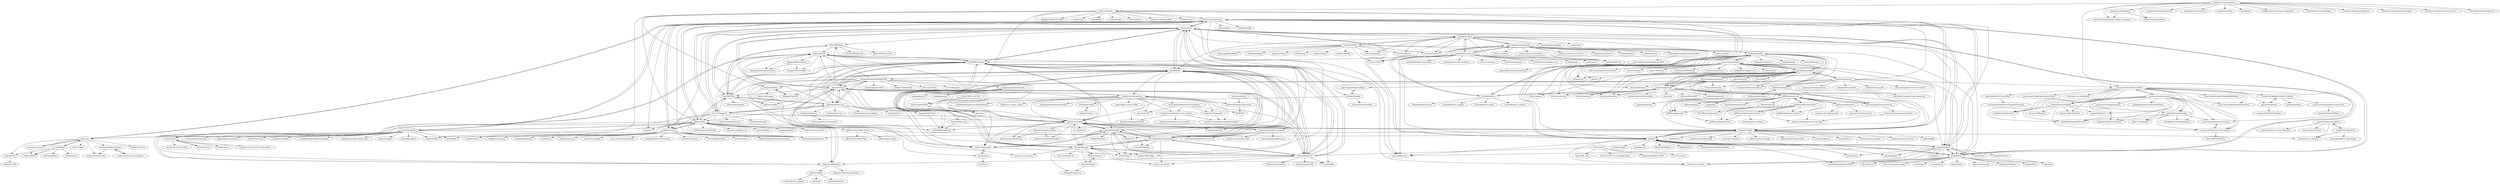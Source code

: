 digraph G {
"anchorcms/anchor-cms" -> "picocms/Pico"
"anchorcms/anchor-cms" -> "codin/roar"
"anchorcms/anchor-cms" -> "gilbitron/Pico"
"anchorcms/anchor-cms" -> "bolt/bolt"
"anchorcms/anchor-cms" -> "pagekit/pagekit"
"anchorcms/anchor-cms" -> "kolber/stacey"
"anchorcms/anchor-cms" -> "getgrav/grav"
"anchorcms/anchor-cms" -> "bastianallgeier/kirbycms" ["e"=1]
"anchorcms/anchor-cms" -> "yui/pure" ["e"=1]
"anchorcms/anchor-cms" -> "pyrocms/pyrocms" ["e"=1]
"anchorcms/anchor-cms" -> "aheinze/cockpit"
"anchorcms/anchor-cms" -> "Circa75/dropplets"
"anchorcms/anchor-cms" -> "idiot/unslider" ["e"=1]
"anchorcms/anchor-cms" -> "circa75/dropplets"
"anchorcms/anchor-cms" -> "esotalk/esoTalk" ["e"=1]
"bolt/bolt" -> "pagekit/pagekit"
"bolt/bolt" -> "Sylius/Sylius" ["e"=1]
"bolt/bolt" -> "getgrav/grav"
"bolt/bolt" -> "silexphp/Silex" ["e"=1]
"bolt/bolt" -> "anchorcms/anchor-cms"
"bolt/bolt" -> "octobercms/october" ["e"=1]
"bolt/bolt" -> "picocms/Pico"
"bolt/bolt" -> "javiereguiluz/EasyAdminBundle" ["e"=1]
"bolt/bolt" -> "aheinze/cockpit"
"bolt/bolt" -> "pyrocms/pyrocms" ["e"=1]
"bolt/bolt" -> "domnikl/DesignPatternsPHP" ["e"=1]
"bolt/bolt" -> "php-pm/php-pm" ["e"=1]
"bolt/bolt" -> "sculpin/sculpin" ["e"=1]
"bolt/bolt" -> "reactphp/react" ["e"=1]
"bolt/bolt" -> "Respect/Validation" ["e"=1]
"getgrav/grav" -> "octobercms/october" ["e"=1]
"getgrav/grav" -> "pagekit/pagekit"
"getgrav/grav" -> "picocms/Pico"
"getgrav/grav" -> "bolt/bolt"
"getgrav/grav" -> "domnikl/DesignPatternsPHP" ["e"=1]
"getgrav/grav" -> "ziadoz/awesome-php" ["e"=1]
"getgrav/grav" -> "flarum/flarum" ["e"=1]
"getgrav/grav" -> "deployphp/deployer" ["e"=1]
"getgrav/grav" -> "anchorcms/anchor-cms"
"getgrav/grav" -> "slimphp/Slim" ["e"=1]
"getgrav/grav" -> "uikit/uikit" ["e"=1]
"getgrav/grav" -> "the-control-group/voyager" ["e"=1]
"getgrav/grav" -> "roots/sage" ["e"=1]
"getgrav/grav" -> "laravel/lumen" ["e"=1]
"getgrav/grav" -> "jgthms/bulma" ["e"=1]
"GetPublii/Publii" -> "netlify/netlify-cms" ["e"=1]
"GetPublii/Publii" -> "tinacms/tinacms" ["e"=1]
"GetPublii/Publii" -> "getgrav/grav"
"GetPublii/Publii" -> "gridsome/gridsome" ["e"=1]
"GetPublii/Publii" -> "agentejo/cockpit"
"GetPublii/Publii" -> "bludit/bludit"
"GetPublii/Publii" -> "directus/directus" ["e"=1]
"GetPublii/Publii" -> "area17/twill" ["e"=1]
"GetPublii/Publii" -> "andybrewer/mvp" ["e"=1]
"GetPublii/Publii" -> "artf/grapesjs" ["e"=1]
"GetPublii/Publii" -> "picocms/Pico"
"GetPublii/Publii" -> "mikecao/umami" ["e"=1]
"GetPublii/Publii" -> "coollabsio/coolify" ["e"=1]
"GetPublii/Publii" -> "julianoappelklein/hokus" ["e"=1]
"GetPublii/Publii" -> "usefathom/fathom" ["e"=1]
"marcantondahmen/automad" -> "typemill/typemill"
"marcantondahmen/automad" -> "flextype/flextype"
"marcantondahmen/automad" -> "robiso/wondercms"
"marcantondahmen/automad" -> "bludit/bludit"
"marcantondahmen/automad" -> "mecha-cms/mecha"
"marcantondahmen/automad" -> "ahadb/flat-file-cms"
"marcantondahmen/automad" -> "danpros/htmly"
"marcantondahmen/automad" -> "datenstrom/yellow"
"marcantondahmen/automad" -> "xenocrat/chyrp-lite"
"marcantondahmen/automad" -> "Zavy86/WikiDocs"
"typemill/typemill" -> "marcantondahmen/automad"
"typemill/typemill" -> "flextype/flextype"
"typemill/typemill" -> "robiso/wondercms"
"typemill/typemill" -> "Zavy86/WikiDocs"
"typemill/typemill" -> "bludit/bludit"
"typemill/typemill" -> "xenocrat/chyrp-lite"
"typemill/typemill" -> "m1k1o/blog" ["e"=1]
"typemill/typemill" -> "idno/known"
"typemill/typemill" -> "Dullage/flatnotes" ["e"=1]
"typemill/typemill" -> "datenstrom/yellow"
"webhook/webhook" -> "webhook/webhook-cms"
"webhook/webhook" -> "asm-products/buckets"
"webhook/webhook" -> "aheinze/cockpit"
"ahadb/flat-file-cms" -> "datenstrom/yellow"
"ahadb/flat-file-cms" -> "dignajar/bludit"
"ahadb/flat-file-cms" -> "danpros/htmly"
"ahadb/flat-file-cms" -> "PhileCMS/Phile"
"ahadb/flat-file-cms" -> "marcantondahmen/automad"
"ahadb/flat-file-cms" -> "datenstrom/yellow-extensions"
"ahadb/flat-file-cms" -> "flextype/flextype"
"ahadb/flat-file-cms" -> "BaunCMS/Baun"
"ahadb/flat-file-cms" -> "bludit/bludit"
"ahadb/flat-file-cms" -> "robiso/wondercms"
"ahadb/flat-file-cms" -> "samthomson/flot"
"ahadb/flat-file-cms" -> "Awilum/monstra-cms"
"ahadb/flat-file-cms" -> "picocms/Pico"
"ahadb/flat-file-cms" -> "xenocrat/chyrp-lite"
"ahadb/flat-file-cms" -> "getherbie/herbie"
"JedWatson/sydjs-site" -> "bladey/sydjs-app"
"JedWatson/sydjs-site" -> "JedWatson/keystone-demo"
"JedWatson/sydjs-site" -> "keystonejs/keystone-demo"
"JedWatson/sydjs-site" -> "JedWatson/keystone" ["e"=1]
"JedWatson/sydjs-site" -> "keystonejs/generator-keystone"
"JedWatson/sydjs-site" -> "JohnnyEstilles/keystone-social-login"
"JedWatson/sydjs-site" -> "JedWatson/keystone-utils"
"JedWatson/sydjs-site" -> "BorisBozic/sydjs-assets"
"JedWatson/sydjs-site" -> "JedWatson/generator-keystone"
"JedWatson/sydjs-site" -> "JedWatson/keystone-forum"
"JedWatson/sydjs-site" -> "keystonejs/keystone-5"
"JedWatson/sydjs-site" -> "topley/nodeshop" ["e"=1]
"JedWatson/sydjs-site" -> "sydjs/sydjs"
"JedWatson/sydjs-site" -> "keystonejs/keystone-utils"
"pagekit/pagekit" -> "getgrav/grav"
"pagekit/pagekit" -> "bolt/bolt"
"pagekit/pagekit" -> "octobercms/october" ["e"=1]
"pagekit/pagekit" -> "uikit/uikit" ["e"=1]
"pagekit/pagekit" -> "anchorcms/anchor-cms"
"pagekit/pagekit" -> "aheinze/cockpit"
"pagekit/pagekit" -> "phanan/koel" ["e"=1]
"pagekit/pagekit" -> "Sylius/Sylius" ["e"=1]
"pagekit/pagekit" -> "picocms/Pico"
"pagekit/pagekit" -> "pyrocms/pyrocms" ["e"=1]
"pagekit/pagekit" -> "flarum/flarum" ["e"=1]
"pagekit/pagekit" -> "humhub/humhub" ["e"=1]
"pagekit/pagekit" -> "Selz/plyr" ["e"=1]
"pagekit/pagekit" -> "php-pm/php-pm" ["e"=1]
"pagekit/pagekit" -> "domnikl/DesignPatternsPHP" ["e"=1]
"madoublet/respond" -> "pencilblue/pencilblue"
"madoublet/respond" -> "jonniespratley/angular-cms"
"madoublet/respond" -> "CosmoCMS/Cosmo"
"madoublet/respond" -> "madoublet/triangulate"
"madoublet/respond" -> "impresspages/ImpressPages"
"madoublet/respond" -> "ryancramerdesign/ProcessWire"
"madoublet/respond" -> "EastpointSoftware/traider.io" ["e"=1]
"madoublet/respond" -> "madoublet/respond6"
"madoublet/respond" -> "sitecake/sitecake"
"madoublet/respond" -> "aheinze/cockpit"
"madoublet/respond" -> "anchorcms/anchor-cms"
"madoublet/respond" -> "alexpods/angular2-universal-starter" ["e"=1]
"madoublet/respond" -> "pagekit/pagekit"
"madoublet/respond" -> "smiffy6969/razorCMS"
"madoublet/respond" -> "webhook/webhook"
"BaunCMS/Baun" -> "PhileCMS/Phile"
"BaunCMS/Baun" -> "ParvulaCMS/parvula"
"BaunCMS/Baun" -> "BaunCMS/Framework"
"BaunCMS/Baun" -> "dignajar/bludit"
"bludit/bludit" -> "robiso/wondercms"
"bludit/bludit" -> "flextype/flextype"
"bludit/bludit" -> "marcantondahmen/automad"
"bludit/bludit" -> "danpros/htmly"
"bludit/bludit" -> "typemill/typemill"
"bludit/bludit" -> "picocms/Pico"
"bludit/bludit" -> "ahadb/flat-file-cms"
"bludit/bludit" -> "xenocrat/chyrp-lite"
"bludit/bludit" -> "datenstrom/yellow"
"bludit/bludit" -> "sruupl/batflat"
"bludit/bludit" -> "dignajar/nibbleblog"
"bludit/bludit" -> "textpattern/textpattern"
"bludit/bludit" -> "m1k1o/blog" ["e"=1]
"bludit/bludit" -> "idno/known"
"bludit/bludit" -> "GetSimpleCMS/GetSimpleCMS"
"forkcms/forkcms" -> "bolt/bolt"
"forkcms/forkcms" -> "wolfcms/wolfcms"
"forkcms/forkcms" -> "anchorcms/anchor-cms"
"forkcms/forkcms" -> "gilbitron/Pico"
"forkcms/forkcms" -> "daylightstudio/FUEL-CMS" ["e"=1]
"forkcms/forkcms" -> "pyrocms/pyrocms" ["e"=1]
"forkcms/forkcms" -> "pagekit/pagekit"
"forkcms/forkcms" -> "ionize/ionize" ["e"=1]
"forkcms/forkcms" -> "fabpot/Silex" ["e"=1]
"forkcms/forkcms" -> "simplebits/Pears" ["e"=1]
"forkcms/forkcms" -> "gleez/cms" ["e"=1]
"forkcms/forkcms" -> "croogo/croogo" ["e"=1]
"forkcms/forkcms" -> "resmo/git-ftp" ["e"=1]
"forkcms/forkcms" -> "symfony-cmf/cmf-sandbox" ["e"=1]
"forkcms/forkcms" -> "bergie/create" ["e"=1]
"picocms/Pico" -> "anchorcms/anchor-cms"
"picocms/Pico" -> "getgrav/grav"
"picocms/Pico" -> "PhileCMS/Phile"
"picocms/Pico" -> "bolt/bolt"
"picocms/Pico" -> "bludit/bludit"
"picocms/Pico" -> "danpros/htmly"
"picocms/Pico" -> "pagekit/pagekit"
"picocms/Pico" -> "Circa75/dropplets"
"picocms/Pico" -> "robiso/wondercms"
"picocms/Pico" -> "ahadb/flat-file-cms"
"picocms/Pico" -> "octobercms/october" ["e"=1]
"picocms/Pico" -> "kolber/stacey"
"picocms/Pico" -> "BaunCMS/Baun"
"picocms/Pico" -> "agentejo/cockpit"
"picocms/Pico" -> "marcantondahmen/automad"
"apostrophecms/apostrophe" -> "keystonejs/keystone" ["e"=1]
"apostrophecms/apostrophe" -> "agentejo/cockpit"
"apostrophecms/apostrophe" -> "fiction-com/factor" ["e"=1]
"apostrophecms/apostrophe" -> "Gottwik/Enduro"
"apostrophecms/apostrophe" -> "postlight/awesome-cms"
"apostrophecms/apostrophe" -> "tinacms/tinacms" ["e"=1]
"apostrophecms/apostrophe" -> "sanity-io/sanity" ["e"=1]
"apostrophecms/apostrophe" -> "reactioncommerce/reaction" ["e"=1]
"apostrophecms/apostrophe" -> "apostrophecms/apostrophe-headless"
"apostrophecms/apostrophe" -> "vendure-ecommerce/vendure" ["e"=1]
"apostrophecms/apostrophe" -> "payloadcms/payload" ["e"=1]
"apostrophecms/apostrophe" -> "frontity/frontity" ["e"=1]
"apostrophecms/apostrophe" -> "webiny/webiny-js" ["e"=1]
"apostrophecms/apostrophe" -> "jcoppieters/cody"
"apostrophecms/apostrophe" -> "netlify/netlify-cms" ["e"=1]
"agentejo/cockpit" -> "directus/directus" ["e"=1]
"agentejo/cockpit" -> "area17/twill" ["e"=1]
"agentejo/cockpit" -> "gridsome/gridsome" ["e"=1]
"agentejo/cockpit" -> "postlight/awesome-cms"
"agentejo/cockpit" -> "sanity-io/sanity" ["e"=1]
"agentejo/cockpit" -> "tinacms/tinacms" ["e"=1]
"agentejo/cockpit" -> "netlify/netlify-cms" ["e"=1]
"agentejo/cockpit" -> "apostrophecms/apostrophe"
"agentejo/cockpit" -> "Cockpit-HQ/Cockpit"
"agentejo/cockpit" -> "wp-graphql/wp-graphql" ["e"=1]
"agentejo/cockpit" -> "getgrav/grav"
"agentejo/cockpit" -> "pagekit/pagekit"
"agentejo/cockpit" -> "strapi/strapi" ["e"=1]
"agentejo/cockpit" -> "GetPublii/Publii"
"agentejo/cockpit" -> "picocms/Pico"
"xenocrat/chyrp-lite" -> "m1k1o/blog" ["e"=1]
"xenocrat/chyrp-lite" -> "chyrp/chyrp"
"xenocrat/chyrp-lite" -> "typemill/typemill"
"pencilblue/pencilblue" -> "punkave/apostrophe"
"pencilblue/pencilblue" -> "jcoppieters/cody"
"pencilblue/pencilblue" -> "madoublet/respond"
"pencilblue/pencilblue" -> "keystonejs/keystone" ["e"=1]
"pencilblue/pencilblue" -> "asm-products/buckets"
"pencilblue/pencilblue" -> "cliftonc/calipso" ["e"=1]
"pencilblue/pencilblue" -> "totaljs/framework" ["e"=1]
"pencilblue/pencilblue" -> "orionjs/orion" ["e"=1]
"pencilblue/pencilblue" -> "jedireza/drywall" ["e"=1]
"pencilblue/pencilblue" -> "wejs/we"
"pencilblue/pencilblue" -> "JedWatson/keystone" ["e"=1]
"pencilblue/pencilblue" -> "keystonejs/keystone-demo"
"pencilblue/pencilblue" -> "inventures/hatchjs"
"pencilblue/pencilblue" -> "Unitech/PM2" ["e"=1]
"pencilblue/pencilblue" -> "EastpointSoftware/traider.io" ["e"=1]
"Awilum/monstra-cms" -> "Awilum/morfy-cms"
"Awilum/monstra-cms" -> "PhileCMS/Phile"
"Awilum/monstra-cms" -> "Awilum/monstra-cms-plugins"
"Awilum/monstra-cms" -> "danpros/htmly"
"Awilum/monstra-cms" -> "GetSimpleCMS/GetSimpleCMS"
"Awilum/monstra-cms" -> "ahadb/flat-file-cms"
"Awilum/monstra-cms" -> "markseu/yellowcms"
"Awilum/monstra-cms" -> "dignajar/bludit"
"Awilum/monstra-cms" -> "gilbitron/Pico"
"Awilum/monstra-cms" -> "Awilum/gelato"
"Awilum/monstra-cms" -> "shameerc/TextPress"
"Awilum/monstra-cms" -> "Circa75/dropplets"
"natew/obtvse2" -> "natew/obtvse"
"aheinze/cockpit" -> "pagekit/pagekit"
"aheinze/cockpit" -> "bolt/bolt"
"aheinze/cockpit" -> "aheinze/Lime"
"aheinze/cockpit" -> "anchorcms/anchor-cms"
"aheinze/cockpit" -> "gilbitron/Pico"
"aheinze/cockpit" -> "brandonwamboldt/utilphp" ["e"=1]
"aheinze/cockpit" -> "bastianallgeier/kirbycms" ["e"=1]
"aheinze/cockpit" -> "aroc/side-comments" ["e"=1]
"aheinze/cockpit" -> "hillelcoren/invoice-ninja" ["e"=1]
"aheinze/cockpit" -> "gilbitron/Ideal-Image-Slider" ["e"=1]
"aheinze/cockpit" -> "naetech/nightrain" ["e"=1]
"aheinze/cockpit" -> "bcosca/fatfree" ["e"=1]
"aheinze/cockpit" -> "tholman/intense-images" ["e"=1]
"aheinze/cockpit" -> "madebymany/sir-trevor-js" ["e"=1]
"aheinze/cockpit" -> "mikecao/flight" ["e"=1]
"Gottwik/Enduro" -> "Gottwik/enduro_admin"
"Gottwik/Enduro" -> "punkave/apostrophe"
"Gottwik/Enduro" -> "Gottwik/enduro_website"
"Gottwik/Enduro" -> "apostrophecms/apostrophe"
"Gottwik/Enduro" -> "jcoppieters/cody"
"Gottwik/Enduro" -> "Putaitu/hashbrown-cms"
"Gottwik/Enduro" -> "Gottwik/enduro_samples"
"CouchCMS/CouchCMS" -> "InstantUpdate/CMS"
"processwire/processwire" -> "ryancramerdesign/ProcessWire"
"processwire/processwire" -> "dadish/ProcessGraphQL"
"processwire/processwire" -> "adrianbj/TracyDebugger"
"processwire/processwire" -> "processwire/processwire-issues"
"processwire/processwire" -> "processwire/processwire-requests"
"processwire/processwire" -> "rolandtoth/AdminOnSteroids"
"processwire/processwire" -> "ryancramerdesign/AdminThemeUikit"
"processwire/processwire" -> "wanze/SeoMaestro"
"processwire/processwire" -> "LostKobrakai/Migrations"
"processwire/processwire" -> "baumrock/RockFinder3"
"processwire/processwire" -> "processwire-recipes/Recipes"
"processwire/processwire" -> "teppokoivula/VersionControl"
"processwire/processwire" -> "flydev-fr/Duplicator"
"processwire/processwire" -> "philippdaun/processwire-dashboard"
"processwire/processwire" -> "adrianbj/ProcessAdminActions"
"postlight/awesome-cms" -> "agentejo/cockpit"
"postlight/awesome-cms" -> "postlight/headless-wp-starter" ["e"=1]
"postlight/awesome-cms" -> "apostrophecms/apostrophe"
"postlight/awesome-cms" -> "miziomon/awesome-wordpress" ["e"=1]
"postlight/awesome-cms" -> "ponzu-cms/ponzu" ["e"=1]
"postlight/awesome-cms" -> "area17/twill" ["e"=1]
"postlight/awesome-cms" -> "tawian/text-spinners" ["e"=1]
"postlight/awesome-cms" -> "n370/awesome-headless-cms"
"postlight/awesome-cms" -> "birkir/prime" ["e"=1]
"postlight/awesome-cms" -> "getgrav/grav"
"postlight/awesome-cms" -> "netlify/netlify-cms" ["e"=1]
"postlight/awesome-cms" -> "ahadb/flat-file-cms"
"postlight/awesome-cms" -> "craftcms/cms" ["e"=1]
"postlight/awesome-cms" -> "bolt/bolt"
"postlight/awesome-cms" -> "pyrocms/pyrocms" ["e"=1]
"CosmoCMS/Cosmo" -> "smiffy6969/razorCMS"
"datenstrom/yellow" -> "datenstrom/yellow-extensions"
"datenstrom/yellow" -> "datenstrom/yellow-plugins"
"datenstrom/yellow" -> "ahadb/flat-file-cms"
"datenstrom/yellow" -> "datenstrom/yellow-themes"
"datenstrom/yellow" -> "danpros/htmly"
"datenstrom/yellow" -> "robiso/wondercms"
"datenstrom/yellow" -> "flextype/flextype"
"datenstrom/yellow" -> "xenocrat/chyrp-lite"
"datenstrom/yellow" -> "smiffy6969/razorCMS"
"datenstrom/yellow" -> "GiovanniSalmeri/yellow-comments"
"datenstrom/yellow" -> "dignajar/bludit"
"datenstrom/yellow" -> "typemill/typemill"
"datenstrom/yellow" -> "sphido/cms"
"datenstrom/yellow" -> "getherbie/herbie"
"datenstrom/yellow" -> "datenstrom/yellow-developers"
"dignajar/bludit" -> "dignajar/bludit-themes"
"dignajar/bludit" -> "dignajar/bludit-plugins"
"dignajar/bludit" -> "dignajar/nibbleblog"
"dignajar/bludit" -> "dignajar/bludit-documentation"
"dignajar/bludit" -> "ahadb/flat-file-cms"
"flextype/flextype" -> "marcantondahmen/automad"
"flextype/flextype" -> "robiso/wondercms"
"flextype/flextype" -> "bludit/bludit"
"flextype/flextype" -> "typemill/typemill"
"flextype/flextype" -> "flextype/plugins"
"flextype/flextype" -> "sruupl/batflat"
"flextype/flextype" -> "datenstrom/yellow"
"flextype/flextype" -> "flextype/flextype.org"
"flextype/flextype" -> "ahadb/flat-file-cms"
"flextype/flextype" -> "monstra-cms/monstra"
"flextype/flextype" -> "flextype/themes"
"flextype/flextype" -> "Cockpit-HQ/Cockpit"
"flextype/flextype" -> "mecha-cms/mecha"
"flextype/flextype" -> "unite-cms/unite-cms"
"flextype/flextype" -> "danpros/htmly"
"robiso/wondercms" -> "flextype/flextype"
"robiso/wondercms" -> "bludit/bludit"
"robiso/wondercms" -> "marcantondahmen/automad"
"robiso/wondercms" -> "datenstrom/yellow"
"robiso/wondercms" -> "typemill/typemill"
"robiso/wondercms" -> "danpros/htmly"
"robiso/wondercms" -> "mecha-cms/mecha"
"robiso/wondercms" -> "sruupl/batflat"
"robiso/wondercms" -> "Typesetter/Typesetter"
"robiso/wondercms" -> "picocms/Pico"
"robiso/wondercms" -> "ahadb/flat-file-cms"
"robiso/wondercms" -> "dignajar/bludit"
"robiso/wondercms" -> "choregus/puppyCMS"
"robiso/wondercms" -> "dignajar/nibbleblog"
"robiso/wondercms" -> "textpattern/textpattern"
"sitecake/sitecake" -> "impresspages/ImpressPages"
"sitecake/sitecake" -> "sitecake/sitecake-editor"
"sitecake/sitecake" -> "InstantUpdate/CMS"
"gilbitron/Pico" -> "circa75/dropplets"
"gilbitron/Pico" -> "kolber/stacey"
"gilbitron/Pico" -> "anchorcms/anchor-cms"
"gilbitron/Pico" -> "bastianallgeier/kirbycms" ["e"=1]
"gilbitron/Pico" -> "PhileCMS/Phile"
"gilbitron/Pico" -> "Idered/editr" ["e"=1]
"gilbitron/Pico" -> "gilbitron/Pico-Editor-Plugin"
"gilbitron/Pico" -> "codin/roar"
"gilbitron/Pico" -> "panique/php-login" ["e"=1]
"gilbitron/Pico" -> "aheinze/cockpit"
"gilbitron/Pico" -> "wardrobecms/wardrobe" ["e"=1]
"gilbitron/Pico" -> "GumbyFramework/Gumby" ["e"=1]
"gilbitron/Pico" -> "yui/pure" ["e"=1]
"gilbitron/Pico" -> "benschwarz/gallery-css" ["e"=1]
"gilbitron/Pico" -> "rstacruz/flatdoc" ["e"=1]
"wolfcms/wolfcms" -> "philippe/FrogCMS"
"wolfcms/wolfcms" -> "silentworks/tagger"
"wolfcms/wolfcms" -> "chyrp/chyrp"
"bladey/sydjs-app" -> "BorisBozic/sydjs-assets"
"keystonejs/keystone-demo" -> "keystonejs/generator-keystone"
"keystonejs/keystone-demo" -> "JedWatson/sydjs-site"
"keystonejs/keystone-demo" -> "bucketsio/buckets"
"keystonejs/keystone-demo" -> "keystonejs/keystone" ["e"=1]
"keystonejs/keystone-demo" -> "pencilblue/pencilblue"
"keystonejs/keystone-demo" -> "punkave/apostrophe"
"keystonejs/keystone-demo" -> "xtremespb/taracotjs"
"danpros/htmly" -> "ahadb/flat-file-cms"
"danpros/htmly" -> "datenstrom/yellow"
"danpros/htmly" -> "bludit/bludit"
"danpros/htmly" -> "dignajar/bludit"
"danpros/htmly" -> "robiso/wondercms"
"danpros/htmly" -> "picocms/Pico"
"danpros/htmly" -> "dignajar/nibbleblog"
"danpros/htmly" -> "typemill/typemill"
"danpros/htmly" -> "marcantondahmen/automad"
"danpros/htmly" -> "Awilum/monstra-cms"
"danpros/htmly" -> "xenocrat/chyrp-lite"
"danpros/htmly" -> "shameerc/TextPress"
"danpros/htmly" -> "PhileCMS/Phile"
"danpros/htmly" -> "textpattern/textpattern"
"danpros/htmly" -> "BaunCMS/Baun"
"philwareham/txp-h5bp-theme" -> "Bloke/MLP"
"textpattern/textpattern" -> "drmonkeyninja/awesome-textpattern"
"textpattern/textpattern" -> "philwareham/txp-h5bp-theme"
"textpattern/textpattern" -> "textpattern/textpattern-default-theme"
"textpattern/textpattern" -> "textpattern/textpacks"
"textpattern/textpattern" -> "textpattern/textpattern-com-website"
"textpattern/textpattern" -> "textpattern/textpattern-plugin-template"
"textpattern/textpattern" -> "Bloke/zem_contact_reborn"
"textpattern/textpattern" -> "textile/php-textile"
"textpattern/textpattern" -> "xenocrat/chyrp-lite"
"textpattern/textpattern" -> "textpattern/textpattern.github.io"
"textpattern/textpattern" -> "gerhard/glz_custom_fields"
"textpattern/textpattern" -> "gocom/rah_flat"
"textpattern/textpattern" -> "danpros/htmly"
"textpattern/textpattern" -> "textpattern/txpmag-website"
"textpattern/textpattern" -> "datenstrom/yellow"
"chyrp/chyrp" -> "vito/chyrp"
"chyrp/chyrp" -> "xenocrat/chyrp-lite"
"keystonejs/keystone-5" -> "JedWatson/sydjs-site"
"keystonejs/keystone-5" -> "preconstruct/preconstruct" ["e"=1]
"keystonejs/keystone-5" -> "strapi/strapi-sdk-javascript" ["e"=1]
"e107inc/e107" -> "e107inc/vstore"
"e107inc/e107" -> "lonalore/fb_chat"
"e107inc/e107" -> "e107inc/e107-v2.x-Language-Packs"
"e107inc/e107" -> "bigtreecms/BigTree-CMS"
"e107inc/e107" -> "robiso/wondercms"
"Circa75/dropplets" -> "anchorcms/anchor-cms"
"Circa75/dropplets" -> "picocms/Pico"
"Circa75/dropplets" -> "PhileCMS/Phile"
"Circa75/dropplets" -> "wardrobecms/wardrobe" ["e"=1]
"Circa75/dropplets" -> "Leeflets/leeflets"
"Circa75/dropplets" -> "gilbitron/Pico"
"Circa75/dropplets" -> "aheinze/cockpit"
"Circa75/dropplets" -> "Awilum/monstra-cms"
"Circa75/dropplets" -> "kolber/stacey"
"Circa75/dropplets" -> "danpros/htmly"
"Circa75/dropplets" -> "datenstrom/yellow"
"Circa75/dropplets" -> "ahadb/flat-file-cms"
"Circa75/dropplets" -> "ludovicchabant/PieCrust" ["e"=1]
"Circa75/dropplets" -> "dignajar/nibbleblog"
"Circa75/dropplets" -> "plainmade/unmark" ["e"=1]
"borgar/textile-js" -> "textile/php-textile"
"adrianbj/TracyDebugger" -> "adrianbj/ProcessAdminActions"
"adrianbj/TracyDebugger" -> "rolandtoth/AdminOnSteroids"
"adrianbj/TracyDebugger" -> "processwire/processwire-issues"
"adrianbj/TracyDebugger" -> "teppokoivula/VersionControl"
"adrianbj/TracyDebugger" -> "flydev-fr/Duplicator"
"adrianbj/TracyDebugger" -> "processwire/processwire-requests"
"GetSimpleCMS/GetSimpleCMS" -> "dignajar/bludit"
"GetSimpleCMS/GetSimpleCMS" -> "oyejorge/gpEasy-CMS"
"GetSimpleCMS/GetSimpleCMS" -> "smiffy6969/razorCMS"
"GetSimpleCMS/GetSimpleCMS" -> "PhileCMS/Phile"
"GetSimpleCMS/GetSimpleCMS" -> "Awilum/monstra-cms"
"GetSimpleCMS/GetSimpleCMS" -> "Geeklog-Core/geeklog"
"GetSimpleCMS/GetSimpleCMS" -> "datenstrom/yellow"
"GetSimpleCMS/GetSimpleCMS" -> "wolfcms/wolfcms"
"GetSimpleCMS/GetSimpleCMS" -> "danpros/htmly"
"GetSimpleCMS/GetSimpleCMS" -> "johnstray/gs-blog"
"GetSimpleCMS/GetSimpleCMS" -> "philippe/FrogCMS"
"GetSimpleCMS/GetSimpleCMS" -> "gleez/cms" ["e"=1]
"GetSimpleCMS/GetSimpleCMS" -> "monstra-cms/monstra"
"GetSimpleCMS/GetSimpleCMS" -> "popphp/popphp-framework"
"GetSimpleCMS/GetSimpleCMS" -> "evacchi/flatpress"
"PhileCMS/Phile" -> "BaunCMS/Baun"
"PhileCMS/Phile" -> "gilbitron/Pico"
"PhileCMS/Phile" -> "samthomson/flot"
"PhileCMS/Phile" -> "picocms/Pico"
"PhileCMS/Phile" -> "ahadb/flat-file-cms"
"PhileCMS/Phile" -> "Awilum/monstra-cms"
"PhileCMS/Phile" -> "smiffy6969/razorCMS"
"PhileCMS/Phile" -> "infostreams/snippets"
"PhileCMS/Phile" -> "dignajar/bludit"
"kolber/stacey" -> "gilbitron/Pico"
"kolber/stacey" -> "bastianallgeier/kirbycms" ["e"=1]
"kolber/stacey" -> "kolber/stacey-site"
"kolber/stacey" -> "yconst/Assemblage"
"kolber/stacey" -> "marcoarment/secondcrack" ["e"=1]
"kolber/stacey" -> "anchorcms/anchor-cms"
"kolber/stacey" -> "jonikorpi/Golden-Grid-System" ["e"=1]
"kolber/stacey" -> "jonikorpi/Frameless" ["e"=1]
"kolber/stacey" -> "bastianallgeier/kirby" ["e"=1]
"kolber/stacey" -> "berta-cms/berta"
"kolber/stacey" -> "bastianallgeier/kirbycms-extensions" ["e"=1]
"kolber/stacey" -> "simplebits/Pears" ["e"=1]
"kolber/stacey" -> "twigkit/semantic.gs" ["e"=1]
"kolber/stacey" -> "malarkey/320andup" ["e"=1]
"kolber/stacey" -> "retlehs/roots" ["e"=1]
"philippe/FrogCMS" -> "wolfcms/wolfcms"
"shameerc/TextPress" -> "smiffy6969/razorCMS"
"natew/obtvse" -> "natew/obtvse2"
"natew/obtvse" -> "hotsh/rstat.us" ["e"=1]
"natew/obtvse" -> "matteoroversi/svbtle-tumblr-theme" ["e"=1]
"natew/obtvse" -> "circa75/dropplets"
"natew/obtvse" -> "gravityonmars/wp-svbtle" ["e"=1]
"circa75/dropplets" -> "gilbitron/Pico"
"circa75/dropplets" -> "Leeflets/leeflets"
"circa75/dropplets" -> "bastianallgeier/kirbycms" ["e"=1]
"circa75/dropplets" -> "anchorcms/anchor-cms"
"circa75/dropplets" -> "joshkennedy/zleek"
"circa75/dropplets" -> "codin/roar"
"circa75/dropplets" -> "LeanMeanFightingMachine/dploy" ["e"=1]
"circa75/dropplets" -> "typeplate/typeplate.github.com" ["e"=1]
"circa75/dropplets" -> "tholman/zenpen" ["e"=1]
"circa75/dropplets" -> "Idered/editr" ["e"=1]
"circa75/dropplets" -> "natew/obtvse"
"circa75/dropplets" -> "mduvall/grande.js" ["e"=1]
"circa75/dropplets" -> "somerandomdude/Frank" ["e"=1]
"circa75/dropplets" -> "kippt/jekyll-incorporated" ["e"=1]
"circa75/dropplets" -> "SachaG/Telescope" ["e"=1]
"asm-products/buckets" -> "punkave/apostrophe"
"asm-products/buckets" -> "pencilblue/pencilblue"
"asm-products/buckets" -> "jcoppieters/cody"
"asm-products/buckets" -> "webhook/webhook"
"asm-products/buckets" -> "mike-zarandona/PrettyEmbed.js" ["e"=1]
"asm-products/buckets" -> "aheinze/cockpit"
"asm-products/buckets" -> "mrmrs/tachyons" ["e"=1]
"asm-products/buckets" -> "space150/boba.js" ["e"=1]
"asm-products/buckets" -> "JedWatson/keystone" ["e"=1]
"asm-products/buckets" -> "chrishumboldt/Webplate" ["e"=1]
"asm-products/buckets" -> "trueinteractions/tint2" ["e"=1]
"asm-products/buckets" -> "jxnblk/fitter-happier-text" ["e"=1]
"asm-products/buckets" -> "orionjs/orion" ["e"=1]
"asm-products/buckets" -> "mrmrs/mnml" ["e"=1]
"jcoppieters/cody" -> "punkave/apostrophe"
"jcoppieters/cody" -> "pencilblue/pencilblue"
"jcoppieters/cody" -> "linksgo2011/nodecms" ["e"=1]
"jcoppieters/cody" -> "inventures/hatchjs"
"jcoppieters/cody" -> "xtremespb/taracotjs"
"jcoppieters/cody" -> "newghost/ourjs" ["e"=1]
"jcoppieters/cody" -> "bucketsio/buckets"
"jcoppieters/cody" -> "asm-products/buckets"
"jcoppieters/cody" -> "cliftonc/calipso" ["e"=1]
"jcoppieters/cody" -> "Gottwik/Enduro"
"jcoppieters/cody" -> "nodize/nodizecms"
"jcoppieters/cody" -> "wejs/we"
"jcoppieters/cody" -> "orionjs/orion" ["e"=1]
"textpattern/textpattern-com-website" -> "textpattern/textpattern-plugin-template"
"textpattern/textpattern-com-website" -> "textpattern/txpmag-website"
"textpattern/textpattern-com-website" -> "textpattern/textpattern-org-website"
"dignajar/nibbleblog" -> "dignajar/bludit"
"dignajar/nibbleblog" -> "dignajar/nibbleblog-markdown"
"dignajar/nibbleblog" -> "danpros/htmly"
"dignajar/nibbleblog" -> "s9y/Serendipity"
"webhook/webhook-cms" -> "webhook/webhook"
"netcarver/textile" -> "philwareham/txp-h5bp-theme"
"ryancramerdesign/ProcessWire" -> "processwire/processwire"
"ryancramerdesign/ProcessWire" -> "dadish/ProcessGraphQL"
"ryancramerdesign/ProcessWire" -> "somatonic/MarkupSimpleNavigation"
"ryancramerdesign/ProcessWire" -> "adrianbj/TracyDebugger"
"ryancramerdesign/ProcessWire" -> "processwire/processwire-issues"
"ryancramerdesign/ProcessWire" -> "apeisa/Thumbnails"
"ryancramerdesign/ProcessWire" -> "processwire/processwire-requests"
"ryancramerdesign/ProcessWire" -> "ryancramerdesign/FieldtypeMapMarker"
"ryancramerdesign/ProcessWire" -> "apeisa/Shop-for-ProcessWire"
"ryancramerdesign/ProcessWire" -> "ryancramerdesign/AdminThemeUikit"
"ryancramerdesign/ProcessWire" -> "ryancramerdesign/SkyscrapersProfile"
"ryancramerdesign/ProcessWire" -> "LostKobrakai/Migrations"
"ryancramerdesign/ProcessWire" -> "rolandtoth/AdminOnSteroids"
"ryancramerdesign/ProcessWire" -> "fixate/pw-mvc-boilerplate"
"ryancramerdesign/ProcessWire" -> "teppokoivula/VersionControl"
"symphonycms/symphony-2" -> "symphonycms/members"
"symphonycms/symphony-2" -> "symphonycms/symphony-next"
"symphonycms/symphony-2" -> "symphonycms/symphony-3"
"symphonycms/symphony-2" -> "creativedutchmen/email_template_manager"
"symphonycms/symphony-2" -> "symphonycms/wg"
"symphonycms/symphony-2" -> "hananils/kit"
"symphonycms/symphony-2" -> "michael-e/members-forms"
"symphonycms/symphony-2" -> "symphonycms/jit_image_manipulation"
"symphonycms/symphony-2" -> "hananils/subsectionmanager"
"symphonycms/symphony-2" -> "brockpetrie/dynamictextgroup"
"symphonycms/symphony-2" -> "nilshoerrmann/subsectionmanager"
"symphonycms/symphony-2" -> "Solutions-Nitriques/anti_brute_force"
"symphonycms/symphony-2" -> "ryancramerdesign/ProcessWire"
"symphonycms/symphony-2" -> "forkcms/forkcms"
"symphonycms/symphony-2" -> "TwistedInteractive/importcsv"
"rwarasaurus/nano" -> "codin/scaffold"
"rwarasaurus/nano" -> "codin/roar"
"drmonkeyninja/awesome-textpattern" -> "textpattern/textpattern-com-website"
"drmonkeyninja/awesome-textpattern" -> "textpattern/textpacks"
"drmonkeyninja/awesome-textpattern" -> "Bloke/MLP"
"drmonkeyninja/awesome-textpattern" -> "gocom/rah_flat"
"punkave/apostrophe" -> "pencilblue/pencilblue"
"punkave/apostrophe" -> "jcoppieters/cody"
"punkave/apostrophe" -> "punkave/apostrophe-sandbox"
"punkave/apostrophe" -> "Gottwik/Enduro"
"punkave/apostrophe" -> "keystonejs/keystone" ["e"=1]
"punkave/apostrophe" -> "asm-products/buckets"
"punkave/apostrophe" -> "cliftonc/calipso" ["e"=1]
"punkave/apostrophe" -> "inventures/hatchjs"
"punkave/apostrophe" -> "relax/relax" ["e"=1]
"punkave/apostrophe" -> "JedWatson/keystone" ["e"=1]
"punkave/apostrophe" -> "punkave/stagecoach"
"punkave/apostrophe" -> "tgriesser/bookshelf" ["e"=1]
"punkave/apostrophe" -> "totaljs/framework" ["e"=1]
"punkave/apostrophe" -> "aheinze/cockpit"
"punkave/apostrophe" -> "JedWatson/sydjs-site"
"anchorcms/anchor-themes" -> "anchorcms/anchor-site"
"anchorcms/anchor-themes" -> "anchorcms/anchor-translations"
"codin/roar" -> "codin/dime"
"codin/roar" -> "codin/scaffold"
"codin/roar" -> "rwarasaurus/nano"
"codin/roar" -> "codin/qwerty"
"codin/roar" -> "anchorcms/anchor-cms"
"codin/roar" -> "anchorcms/anchor-site"
"codin/roar" -> "idiot/butterfly-ui"
"codin/roar" -> "anchorcms/anchor-themes"
"codin/roar" -> "idiot/Unslider"
"apostrophecms/apostrophe-workflow" -> "apostrophecms/apostrophe-blog"
"s9y/Serendipity" -> "s9y/additional_plugins"
"s9y/Serendipity" -> "s9y/Book"
"s9y/Serendipity" -> "yellowled/s9y-2k11"
"gilbitron/Pico-Editor-Plugin" -> "codeforest/pico_draft"
"gilbitron/Pico-Editor-Plugin" -> "Techn0tic/Pico_Sitemap"
"gilbitron/Pico-Editor-Plugin" -> "gilbitron/Pico-RSS-Plugin"
"keystonejs/generator-keystone" -> "dvdcastro/keystonejs-ng-skeleton"
"keystonejs/generator-keystone" -> "keystonejs/keystone-demo"
"keystonejs/generator-keystone" -> "JedWatson/sydjs-site"
"InstantUpdate/CMS" -> "gleez/cms" ["e"=1]
"dvdcastro/keystonejs-ng-skeleton" -> "JohnnyEstilles/keystone-social-login"
"impresspages/ImpressPages" -> "sitecake/sitecake"
"codin/qwerty" -> "idiot/Base.CSS"
"codin/dime" -> "codin/roar"
"codin/dime" -> "codin/scaffold"
"codin/dime" -> "codin/qwerty"
"codin/dime" -> "idiot/marksman"
"codin/dime" -> "idiot/namebot"
"datenstrom/yellow-plugins" -> "datenstrom/yellow-themes"
"datenstrom/yellow-plugins" -> "datenstrom/yellow-developers"
"idno/known" -> "m1k1o/blog" ["e"=1]
"dadish/ProcessGraphQL" -> "wanze/SeoMaestro"
"dadish/ProcessGraphQL" -> "LostKobrakai/Migrations"
"dadish/ProcessGraphQL" -> "adrianbj/TracyDebugger"
"dadish/ProcessGraphQL" -> "thomasaull/RestApi"
"dadish/ProcessGraphQL" -> "rolandtoth/AdminOnSteroids"
"dadish/ProcessGraphQL" -> "processwire/processwire-requests"
"dadish/ProcessGraphQL" -> "baumrock/RockFinder3"
"popphp/popphp" -> "popphp/popphp-framework"
"apostrophecms/apostrophe-headless" -> "apostrophecms/apostrophe-workflow"
"anchorcms/anchor-translations" -> "anchorcms/anchor-themes"
"textile/php-textile" -> "borgar/textile-js"
"datenstrom/yellow-extensions" -> "datenstrom/yellow"
"datenstrom/yellow-extensions" -> "GiovanniSalmeri/yellow-comments"
"datenstrom/yellow-extensions" -> "annaesvensson/yellow-edit"
"datenstrom/yellow-extensions" -> "GiovanniSalmeri/yellow-quiz"
"JedWatson/keystone-demo" -> "JedWatson/generator-keystone"
"JedWatson/keystone-demo" -> "JedWatson/sydjs-site"
"JedWatson/keystone-demo" -> "JedWatson/keystone" ["e"=1]
"JedWatson/keystone-demo" -> "JedWatson/keystone-utils"
"JedWatson/keystone-demo" -> "JedWatson/keystone-forum"
"JedWatson/keystone-demo" -> "JohnnyEstilles/keystone-social-login"
"madoublet/triangulate" -> "madoublet/triangulate-php-apache-api"
"JedWatson/generator-keystone" -> "JedWatson/keystone-utils"
"JedWatson/generator-keystone" -> "stennie/keystone-vagrant"
"punkave/stagecoach" -> "punkave/mechanic"
"processwire/processwire-issues" -> "processwire/processwire-requests"
"textpattern/textpacks" -> "textpattern/textpattern-plugin-template"
"apeisa/Shop-for-ProcessWire" -> "ryancramerdesign/FormTemplateProcessor"
"apeisa/Thumbnails" -> "somatonic/MarkupSimpleNavigation"
"apeisa/Thumbnails" -> "somatonic/ModulesManager"
"somatonic/MarkupSimpleNavigation" -> "mcmorry/PW-language-localized-URL"
"somatonic/MarkupSimpleNavigation" -> "apeisa/Thumbnails"
"somatonic/MarkupSimpleNavigation" -> "somatonic/Pollino"
"processwire/processwire-requests" -> "processwire/processwire-issues"
"processwire/processwire-requests" -> "horst-n/WireMailSmtp"
"symphonycms/members" -> "creativedutchmen/email_template_manager"
"symphonycms/members" -> "michael-e/members-forms"
"dignajar/bludit-themes" -> "dignajar/bludit-documentation"
"dignajar/bludit-themes" -> "dignajar/bludit-plugins"
"flextype/plugins" -> "flextype/themes"
"flextype/plugins" -> "flextype/flextype.org"
"flextype/themes" -> "flextype/plugins"
"markseu/yellowcms" -> "markseu/yellowcms-extensions"
"popphp/popphp-framework" -> "popphp/pop-db"
"popphp/popphp-framework" -> "popphp/popphp"
"ahmet2106/pico-navigation" -> "james2doyle/pico_get_by_filename"
"ahmet2106/pico-navigation" -> "Techn0tic/Pico_Sitemap"
"ahmet2106/pico-navigation" -> "rewdy/Pico-Pagination"
"ahmet2106/pico-navigation" -> "shawnsandy/adv-meta"
"rewdy/Pico-Pagination" -> "ahmet2106/pico-navigation"
"rewdy/Pico-Pagination" -> "szymonkaliski/Pico-Tags-Plugin"
"rewdy/Pico-Pagination" -> "Techn0tic/Pico_Sitemap"
"mcmorry/PW-language-localized-URL" -> "somatonic/AdminHotKeys"
"anchorcms/anchor-cms" ["l"="8.41,-33.371"]
"picocms/Pico" ["l"="8.361,-33.403"]
"codin/roar" ["l"="8.351,-33.276"]
"gilbitron/Pico" ["l"="8.375,-33.376"]
"bolt/bolt" ["l"="8.442,-33.347"]
"pagekit/pagekit" ["l"="8.456,-33.381"]
"kolber/stacey" ["l"="8.416,-33.423"]
"getgrav/grav" ["l"="8.379,-33.334"]
"bastianallgeier/kirbycms" ["l"="7.791,-33.845"]
"yui/pure" ["l"="10.882,-33.868"]
"pyrocms/pyrocms" ["l"="-23.952,-41.203"]
"aheinze/cockpit" ["l"="8.493,-33.357"]
"Circa75/dropplets" ["l"="8.367,-33.427"]
"idiot/unslider" ["l"="10.948,-33.62"]
"circa75/dropplets" ["l"="8.334,-33.318"]
"esotalk/esoTalk" ["l"="-24.188,-40.336"]
"Sylius/Sylius" ["l"="-28.142,-40.793"]
"silexphp/Silex" ["l"="-24.164,-42.938"]
"octobercms/october" ["l"="-26.294,-39.877"]
"javiereguiluz/EasyAdminBundle" ["l"="-28.028,-40.615"]
"domnikl/DesignPatternsPHP" ["l"="-24.425,-43.049"]
"php-pm/php-pm" ["l"="-24.539,-42.927"]
"sculpin/sculpin" ["l"="-24.448,-42.713"]
"reactphp/react" ["l"="-24.381,-42.949"]
"Respect/Validation" ["l"="-24.281,-42.91"]
"ziadoz/awesome-php" ["l"="-24.4,-43.095"]
"flarum/flarum" ["l"="-26.358,-39.84"]
"deployphp/deployer" ["l"="-24.504,-42.997"]
"slimphp/Slim" ["l"="-24.298,-43.031"]
"uikit/uikit" ["l"="26.566,-27.288"]
"the-control-group/voyager" ["l"="-26.137,-39.916"]
"roots/sage" ["l"="9.972,-36.716"]
"laravel/lumen" ["l"="-26.361,-39.96"]
"jgthms/bulma" ["l"="26.546,-26.891"]
"GetPublii/Publii" ["l"="8.305,-33.344"]
"netlify/netlify-cms" ["l"="26.486,-26.335"]
"tinacms/tinacms" ["l"="26.232,-25.962"]
"gridsome/gridsome" ["l"="15.07,-8.084"]
"agentejo/cockpit" ["l"="8.414,-33.313"]
"bludit/bludit" ["l"="8.299,-33.468"]
"directus/directus" ["l"="32.336,-26.344"]
"area17/twill" ["l"="-26.002,-40.108"]
"andybrewer/mvp" ["l"="26.928,-29.003"]
"artf/grapesjs" ["l"="26.448,-26.043"]
"mikecao/umami" ["l"="32.187,-26.239"]
"coollabsio/coolify" ["l"="32.179,-26.406"]
"julianoappelklein/hokus" ["l"="-37.545,-14.754"]
"usefathom/fathom" ["l"="32.071,-26.165"]
"marcantondahmen/automad" ["l"="8.305,-33.485"]
"typemill/typemill" ["l"="8.288,-33.502"]
"flextype/flextype" ["l"="8.318,-33.501"]
"robiso/wondercms" ["l"="8.323,-33.487"]
"mecha-cms/mecha" ["l"="8.311,-33.521"]
"ahadb/flat-file-cms" ["l"="8.322,-33.445"]
"danpros/htmly" ["l"="8.319,-33.464"]
"datenstrom/yellow" ["l"="8.282,-33.472"]
"xenocrat/chyrp-lite" ["l"="8.26,-33.478"]
"Zavy86/WikiDocs" ["l"="8.288,-33.528"]
"m1k1o/blog" ["l"="-32.901,-22.649"]
"idno/known" ["l"="8.263,-33.53"]
"Dullage/flatnotes" ["l"="-32.668,-22.582"]
"webhook/webhook" ["l"="8.592,-33.355"]
"webhook/webhook-cms" ["l"="8.627,-33.37"]
"asm-products/buckets" ["l"="8.607,-33.313"]
"dignajar/bludit" ["l"="8.288,-33.45"]
"PhileCMS/Phile" ["l"="8.338,-33.424"]
"datenstrom/yellow-extensions" ["l"="8.254,-33.46"]
"BaunCMS/Baun" ["l"="8.306,-33.413"]
"samthomson/flot" ["l"="8.319,-33.423"]
"Awilum/monstra-cms" ["l"="8.35,-33.45"]
"getherbie/herbie" ["l"="8.268,-33.448"]
"JedWatson/sydjs-site" ["l"="8.775,-33.253"]
"bladey/sydjs-app" ["l"="8.786,-33.215"]
"JedWatson/keystone-demo" ["l"="8.812,-33.241"]
"keystonejs/keystone-demo" ["l"="8.719,-33.28"]
"JedWatson/keystone" ["l"="11.808,-32.033"]
"keystonejs/generator-keystone" ["l"="8.762,-33.28"]
"JohnnyEstilles/keystone-social-login" ["l"="8.805,-33.263"]
"JedWatson/keystone-utils" ["l"="8.8,-33.229"]
"BorisBozic/sydjs-assets" ["l"="8.777,-33.226"]
"JedWatson/generator-keystone" ["l"="8.818,-33.222"]
"JedWatson/keystone-forum" ["l"="8.791,-33.239"]
"keystonejs/keystone-5" ["l"="8.833,-33.263"]
"topley/nodeshop" ["l"="30.633,-34.761"]
"sydjs/sydjs" ["l"="8.759,-33.231"]
"keystonejs/keystone-utils" ["l"="8.794,-33.275"]
"phanan/koel" ["l"="-26.301,-39.815"]
"humhub/humhub" ["l"="-25.189,-19.703"]
"Selz/plyr" ["l"="10.37,-33.554"]
"madoublet/respond" ["l"="8.555,-33.383"]
"pencilblue/pencilblue" ["l"="8.646,-33.31"]
"jonniespratley/angular-cms" ["l"="8.6,-33.423"]
"CosmoCMS/Cosmo" ["l"="8.507,-33.435"]
"madoublet/triangulate" ["l"="8.592,-33.395"]
"impresspages/ImpressPages" ["l"="8.561,-33.329"]
"ryancramerdesign/ProcessWire" ["l"="8.705,-33.504"]
"EastpointSoftware/traider.io" ["l"="30.608,-34.745"]
"madoublet/respond6" ["l"="8.567,-33.404"]
"sitecake/sitecake" ["l"="8.557,-33.298"]
"alexpods/angular2-universal-starter" ["l"="30.885,-30.396"]
"smiffy6969/razorCMS" ["l"="8.401,-33.445"]
"ParvulaCMS/parvula" ["l"="8.26,-33.383"]
"BaunCMS/Framework" ["l"="8.284,-33.391"]
"sruupl/batflat" ["l"="8.337,-33.512"]
"dignajar/nibbleblog" ["l"="8.284,-33.488"]
"textpattern/textpattern" ["l"="8.227,-33.51"]
"GetSimpleCMS/GetSimpleCMS" ["l"="8.302,-33.44"]
"forkcms/forkcms" ["l"="8.452,-33.422"]
"wolfcms/wolfcms" ["l"="8.283,-33.412"]
"daylightstudio/FUEL-CMS" ["l"="-23.888,-41.216"]
"ionize/ionize" ["l"="-23.945,-41.23"]
"fabpot/Silex" ["l"="-24.111,-42.794"]
"simplebits/Pears" ["l"="11.06,-34.029"]
"gleez/cms" ["l"="-24.92,-41.006"]
"croogo/croogo" ["l"="-22.553,-42.128"]
"resmo/git-ftp" ["l"="10.028,-36.936"]
"symfony-cmf/cmf-sandbox" ["l"="-28.193,-40.512"]
"bergie/create" ["l"="11.401,-33.798"]
"apostrophecms/apostrophe" ["l"="8.504,-33.258"]
"keystonejs/keystone" ["l"="25.493,-34.402"]
"fiction-com/factor" ["l"="25.709,37.053"]
"Gottwik/Enduro" ["l"="8.588,-33.245"]
"postlight/awesome-cms" ["l"="8.441,-33.285"]
"sanity-io/sanity" ["l"="32.628,-29.841"]
"reactioncommerce/reaction" ["l"="25.267,1.442"]
"apostrophecms/apostrophe-headless" ["l"="8.497,-33.206"]
"vendure-ecommerce/vendure" ["l"="25.342,1.4"]
"payloadcms/payload" ["l"="32.316,-26.442"]
"frontity/frontity" ["l"="9.961,-36.572"]
"webiny/webiny-js" ["l"="32.139,-26.452"]
"jcoppieters/cody" ["l"="8.62,-33.269"]
"Cockpit-HQ/Cockpit" ["l"="8.389,-33.413"]
"wp-graphql/wp-graphql" ["l"="9.972,-36.59"]
"strapi/strapi" ["l"="26.768,-26.301"]
"chyrp/chyrp" ["l"="8.215,-33.447"]
"punkave/apostrophe" ["l"="8.65,-33.276"]
"cliftonc/calipso" ["l"="11.654,-31.891"]
"totaljs/framework" ["l"="25.572,-34.364"]
"orionjs/orion" ["l"="30.83,-34.86"]
"jedireza/drywall" ["l"="11.902,-32.023"]
"wejs/we" ["l"="8.648,-33.25"]
"inventures/hatchjs" ["l"="8.63,-33.29"]
"Unitech/PM2" ["l"="11.899,-32.184"]
"Awilum/morfy-cms" ["l"="8.397,-33.472"]
"Awilum/monstra-cms-plugins" ["l"="8.374,-33.457"]
"markseu/yellowcms" ["l"="8.394,-33.492"]
"Awilum/gelato" ["l"="8.362,-33.468"]
"shameerc/TextPress" ["l"="8.377,-33.475"]
"natew/obtvse2" ["l"="8.242,-33.252"]
"natew/obtvse" ["l"="8.272,-33.277"]
"aheinze/Lime" ["l"="8.531,-33.348"]
"brandonwamboldt/utilphp" ["l"="-24.414,-42.783"]
"aroc/side-comments" ["l"="10.604,-33.814"]
"hillelcoren/invoice-ninja" ["l"="-24.236,-40.325"]
"gilbitron/Ideal-Image-Slider" ["l"="10.6,-33.79"]
"naetech/nightrain" ["l"="-24.225,-40.278"]
"bcosca/fatfree" ["l"="-24.06,-42.97"]
"tholman/intense-images" ["l"="10.632,-33.741"]
"madebymany/sir-trevor-js" ["l"="10.749,-33.885"]
"mikecao/flight" ["l"="-24.071,-42.916"]
"Gottwik/enduro_admin" ["l"="8.575,-33.223"]
"Gottwik/enduro_website" ["l"="8.607,-33.219"]
"Putaitu/hashbrown-cms" ["l"="8.595,-33.203"]
"Gottwik/enduro_samples" ["l"="8.591,-33.224"]
"CouchCMS/CouchCMS" ["l"="8.559,-33.156"]
"InstantUpdate/CMS" ["l"="8.553,-33.206"]
"processwire/processwire" ["l"="8.75,-33.537"]
"dadish/ProcessGraphQL" ["l"="8.761,-33.518"]
"adrianbj/TracyDebugger" ["l"="8.73,-33.534"]
"processwire/processwire-issues" ["l"="8.727,-33.516"]
"processwire/processwire-requests" ["l"="8.745,-33.514"]
"rolandtoth/AdminOnSteroids" ["l"="8.737,-33.521"]
"ryancramerdesign/AdminThemeUikit" ["l"="8.714,-33.538"]
"wanze/SeoMaestro" ["l"="8.781,-33.528"]
"LostKobrakai/Migrations" ["l"="8.743,-33.505"]
"baumrock/RockFinder3" ["l"="8.777,-33.539"]
"processwire-recipes/Recipes" ["l"="8.766,-33.566"]
"teppokoivula/VersionControl" ["l"="8.717,-33.526"]
"flydev-fr/Duplicator" ["l"="8.746,-33.558"]
"philippdaun/processwire-dashboard" ["l"="8.779,-33.556"]
"adrianbj/ProcessAdminActions" ["l"="8.733,-33.554"]
"postlight/headless-wp-starter" ["l"="9.936,-36.624"]
"miziomon/awesome-wordpress" ["l"="9.782,-36.578"]
"ponzu-cms/ponzu" ["l"="-13.046,1.559"]
"tawian/text-spinners" ["l"="13.642,-34.266"]
"n370/awesome-headless-cms" ["l"="8.441,-33.235"]
"birkir/prime" ["l"="25.781,-25.993"]
"craftcms/cms" ["l"="13.028,-35.243"]
"datenstrom/yellow-plugins" ["l"="8.238,-33.49"]
"datenstrom/yellow-themes" ["l"="8.24,-33.479"]
"GiovanniSalmeri/yellow-comments" ["l"="8.242,-33.469"]
"sphido/cms" ["l"="8.198,-33.475"]
"datenstrom/yellow-developers" ["l"="8.254,-33.492"]
"dignajar/bludit-themes" ["l"="8.24,-33.443"]
"dignajar/bludit-plugins" ["l"="8.254,-33.437"]
"dignajar/bludit-documentation" ["l"="8.254,-33.447"]
"flextype/plugins" ["l"="8.323,-33.537"]
"flextype/flextype.org" ["l"="8.334,-33.53"]
"monstra-cms/monstra" ["l"="8.351,-33.491"]
"flextype/themes" ["l"="8.31,-33.537"]
"unite-cms/unite-cms" ["l"="8.31,-33.565"]
"Typesetter/Typesetter" ["l"="8.351,-33.545"]
"choregus/puppyCMS" ["l"="8.353,-33.521"]
"sitecake/sitecake-editor" ["l"="8.557,-33.276"]
"Idered/editr" ["l"="11.02,-33.985"]
"gilbitron/Pico-Editor-Plugin" ["l"="8.254,-33.327"]
"panique/php-login" ["l"="-22.422,-43.125"]
"wardrobecms/wardrobe" ["l"="-24.229,-40.383"]
"GumbyFramework/Gumby" ["l"="10.968,-33.931"]
"benschwarz/gallery-css" ["l"="10.959,-33.969"]
"rstacruz/flatdoc" ["l"="10.938,-33.89"]
"philippe/FrogCMS" ["l"="8.255,-33.408"]
"silentworks/tagger" ["l"="8.266,-33.396"]
"bucketsio/buckets" ["l"="8.691,-33.258"]
"xtremespb/taracotjs" ["l"="8.686,-33.281"]
"philwareham/txp-h5bp-theme" ["l"="8.181,-33.555"]
"Bloke/MLP" ["l"="8.163,-33.549"]
"drmonkeyninja/awesome-textpattern" ["l"="8.177,-33.531"]
"textpattern/textpattern-default-theme" ["l"="8.21,-33.543"]
"textpattern/textpacks" ["l"="8.189,-33.52"]
"textpattern/textpattern-com-website" ["l"="8.179,-33.511"]
"textpattern/textpattern-plugin-template" ["l"="8.195,-33.51"]
"Bloke/zem_contact_reborn" ["l"="8.212,-33.53"]
"textile/php-textile" ["l"="8.14,-33.531"]
"textpattern/textpattern.github.io" ["l"="8.204,-33.52"]
"gerhard/glz_custom_fields" ["l"="8.224,-33.538"]
"gocom/rah_flat" ["l"="8.198,-33.533"]
"textpattern/txpmag-website" ["l"="8.193,-33.501"]
"vito/chyrp" ["l"="8.16,-33.438"]
"preconstruct/preconstruct" ["l"="25.875,-25.755"]
"strapi/strapi-sdk-javascript" ["l"="17.207,-11.128"]
"e107inc/e107" ["l"="8.337,-33.597"]
"e107inc/vstore" ["l"="8.357,-33.614"]
"lonalore/fb_chat" ["l"="8.323,-33.616"]
"e107inc/e107-v2.x-Language-Packs" ["l"="8.339,-33.617"]
"bigtreecms/BigTree-CMS" ["l"="8.337,-33.644"]
"Leeflets/leeflets" ["l"="8.327,-33.373"]
"ludovicchabant/PieCrust" ["l"="-26.047,-41.442"]
"plainmade/unmark" ["l"="-12.676,-20.683"]
"borgar/textile-js" ["l"="8.107,-33.54"]
"oyejorge/gpEasy-CMS" ["l"="8.224,-33.411"]
"Geeklog-Core/geeklog" ["l"="8.264,-33.425"]
"johnstray/gs-blog" ["l"="8.278,-33.43"]
"popphp/popphp-framework" ["l"="8.37,-33.511"]
"evacchi/flatpress" ["l"="8.24,-33.425"]
"infostreams/snippets" ["l"="8.326,-33.404"]
"kolber/stacey-site" ["l"="8.464,-33.459"]
"yconst/Assemblage" ["l"="8.434,-33.457"]
"marcoarment/secondcrack" ["l"="22.671,0.827"]
"jonikorpi/Golden-Grid-System" ["l"="11.167,-33.991"]
"jonikorpi/Frameless" ["l"="11.155,-34.024"]
"bastianallgeier/kirby" ["l"="7.785,-33.871"]
"berta-cms/berta" ["l"="8.446,-33.478"]
"bastianallgeier/kirbycms-extensions" ["l"="7.809,-33.847"]
"twigkit/semantic.gs" ["l"="11.135,-34"]
"malarkey/320andup" ["l"="11.128,-33.978"]
"retlehs/roots" ["l"="9.889,-36.935"]
"hotsh/rstat.us" ["l"="8.895,-30.253"]
"matteoroversi/svbtle-tumblr-theme" ["l"="-11.595,-23.945"]
"gravityonmars/wp-svbtle" ["l"="9.834,-36.988"]
"joshkennedy/zleek" ["l"="8.303,-33.294"]
"LeanMeanFightingMachine/dploy" ["l"="10.799,-34.066"]
"typeplate/typeplate.github.com" ["l"="11.039,-34.019"]
"tholman/zenpen" ["l"="10.909,-33.911"]
"mduvall/grande.js" ["l"="10.786,-33.978"]
"somerandomdude/Frank" ["l"="9.856,-36.955"]
"kippt/jekyll-incorporated" ["l"="14.071,-36.006"]
"SachaG/Telescope" ["l"="30.663,-34.847"]
"mike-zarandona/PrettyEmbed.js" ["l"="10.666,-33.795"]
"mrmrs/tachyons" ["l"="10.664,-34.022"]
"space150/boba.js" ["l"="10.595,-33.863"]
"chrishumboldt/Webplate" ["l"="10.771,-33.848"]
"trueinteractions/tint2" ["l"="10.335,-33.949"]
"jxnblk/fitter-happier-text" ["l"="10.632,-33.86"]
"mrmrs/mnml" ["l"="10.631,-34.022"]
"linksgo2011/nodecms" ["l"="12.789,-11.641"]
"newghost/ourjs" ["l"="12.733,-11.677"]
"nodize/nodizecms" ["l"="8.639,-33.216"]
"textpattern/textpattern-org-website" ["l"="8.153,-33.507"]
"dignajar/nibbleblog-markdown" ["l"="8.263,-33.508"]
"s9y/Serendipity" ["l"="8.248,-33.572"]
"netcarver/textile" ["l"="8.155,-33.583"]
"somatonic/MarkupSimpleNavigation" ["l"="8.743,-33.476"]
"apeisa/Thumbnails" ["l"="8.733,-33.486"]
"ryancramerdesign/FieldtypeMapMarker" ["l"="8.682,-33.516"]
"apeisa/Shop-for-ProcessWire" ["l"="8.688,-33.538"]
"ryancramerdesign/SkyscrapersProfile" ["l"="8.687,-33.485"]
"fixate/pw-mvc-boilerplate" ["l"="8.711,-33.478"]
"symphonycms/symphony-2" ["l"="8.596,-33.511"]
"symphonycms/members" ["l"="8.619,-33.544"]
"symphonycms/symphony-next" ["l"="8.571,-33.521"]
"symphonycms/symphony-3" ["l"="8.591,-33.545"]
"creativedutchmen/email_template_manager" ["l"="8.604,-33.537"]
"symphonycms/wg" ["l"="8.576,-33.535"]
"hananils/kit" ["l"="8.575,-33.505"]
"michael-e/members-forms" ["l"="8.616,-33.529"]
"symphonycms/jit_image_manipulation" ["l"="8.624,-33.5"]
"hananils/subsectionmanager" ["l"="8.62,-33.512"]
"brockpetrie/dynamictextgroup" ["l"="8.627,-33.521"]
"nilshoerrmann/subsectionmanager" ["l"="8.591,-33.529"]
"Solutions-Nitriques/anti_brute_force" ["l"="8.61,-33.493"]
"TwistedInteractive/importcsv" ["l"="8.592,-33.493"]
"rwarasaurus/nano" ["l"="8.361,-33.25"]
"codin/scaffold" ["l"="8.341,-33.245"]
"punkave/apostrophe-sandbox" ["l"="8.68,-33.236"]
"relax/relax" ["l"="25.623,-26.953"]
"punkave/stagecoach" ["l"="8.691,-33.206"]
"tgriesser/bookshelf" ["l"="11.933,-32.07"]
"anchorcms/anchor-themes" ["l"="8.353,-33.214"]
"anchorcms/anchor-site" ["l"="8.358,-33.233"]
"anchorcms/anchor-translations" ["l"="8.35,-33.191"]
"codin/dime" ["l"="8.319,-33.239"]
"codin/qwerty" ["l"="8.334,-33.231"]
"idiot/butterfly-ui" ["l"="8.31,-33.256"]
"idiot/Unslider" ["l"="8.327,-33.262"]
"apostrophecms/apostrophe-workflow" ["l"="8.493,-33.175"]
"apostrophecms/apostrophe-blog" ["l"="8.488,-33.154"]
"s9y/additional_plugins" ["l"="8.224,-33.593"]
"s9y/Book" ["l"="8.239,-33.59"]
"yellowled/s9y-2k11" ["l"="8.25,-33.598"]
"codeforest/pico_draft" ["l"="8.234,-33.311"]
"Techn0tic/Pico_Sitemap" ["l"="8.189,-33.297"]
"gilbitron/Pico-RSS-Plugin" ["l"="8.222,-33.321"]
"dvdcastro/keystonejs-ng-skeleton" ["l"="8.798,-33.29"]
"idiot/Base.CSS" ["l"="8.326,-33.209"]
"idiot/marksman" ["l"="8.295,-33.222"]
"idiot/namebot" ["l"="8.307,-33.215"]
"thomasaull/RestApi" ["l"="8.797,-33.514"]
"popphp/popphp" ["l"="8.385,-33.535"]
"annaesvensson/yellow-edit" ["l"="8.231,-33.458"]
"GiovanniSalmeri/yellow-quiz" ["l"="8.223,-33.466"]
"madoublet/triangulate-php-apache-api" ["l"="8.615,-33.4"]
"stennie/keystone-vagrant" ["l"="8.84,-33.206"]
"punkave/mechanic" ["l"="8.707,-33.173"]
"ryancramerdesign/FormTemplateProcessor" ["l"="8.686,-33.559"]
"somatonic/ModulesManager" ["l"="8.754,-33.483"]
"mcmorry/PW-language-localized-URL" ["l"="8.766,-33.46"]
"somatonic/Pollino" ["l"="8.766,-33.471"]
"horst-n/WireMailSmtp" ["l"="8.769,-33.501"]
"markseu/yellowcms-extensions" ["l"="8.414,-33.51"]
"popphp/pop-db" ["l"="8.397,-33.527"]
"ahmet2106/pico-navigation" ["l"="8.149,-33.285"]
"james2doyle/pico_get_by_filename" ["l"="8.129,-33.271"]
"rewdy/Pico-Pagination" ["l"="8.163,-33.277"]
"shawnsandy/adv-meta" ["l"="8.124,-33.286"]
"szymonkaliski/Pico-Tags-Plugin" ["l"="8.148,-33.258"]
"somatonic/AdminHotKeys" ["l"="8.785,-33.454"]
}